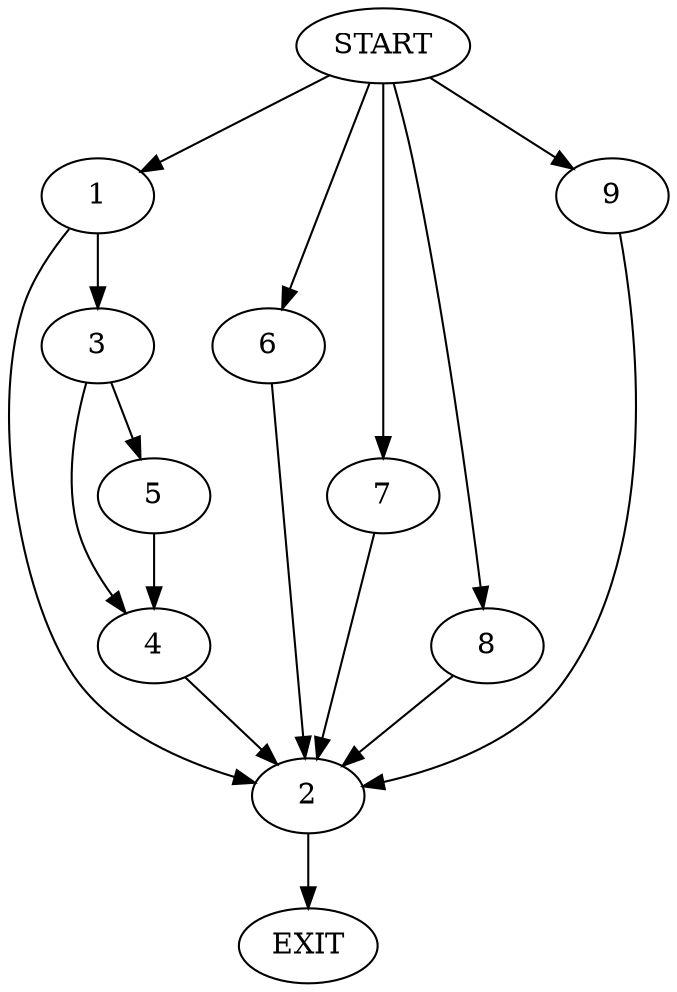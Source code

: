 digraph {
0 [label="START"]
10 [label="EXIT"]
0 -> 1
1 -> 2
1 -> 3
3 -> 4
3 -> 5
2 -> 10
4 -> 2
5 -> 4
0 -> 6
6 -> 2
0 -> 7
7 -> 2
0 -> 8
8 -> 2
0 -> 9
9 -> 2
}

